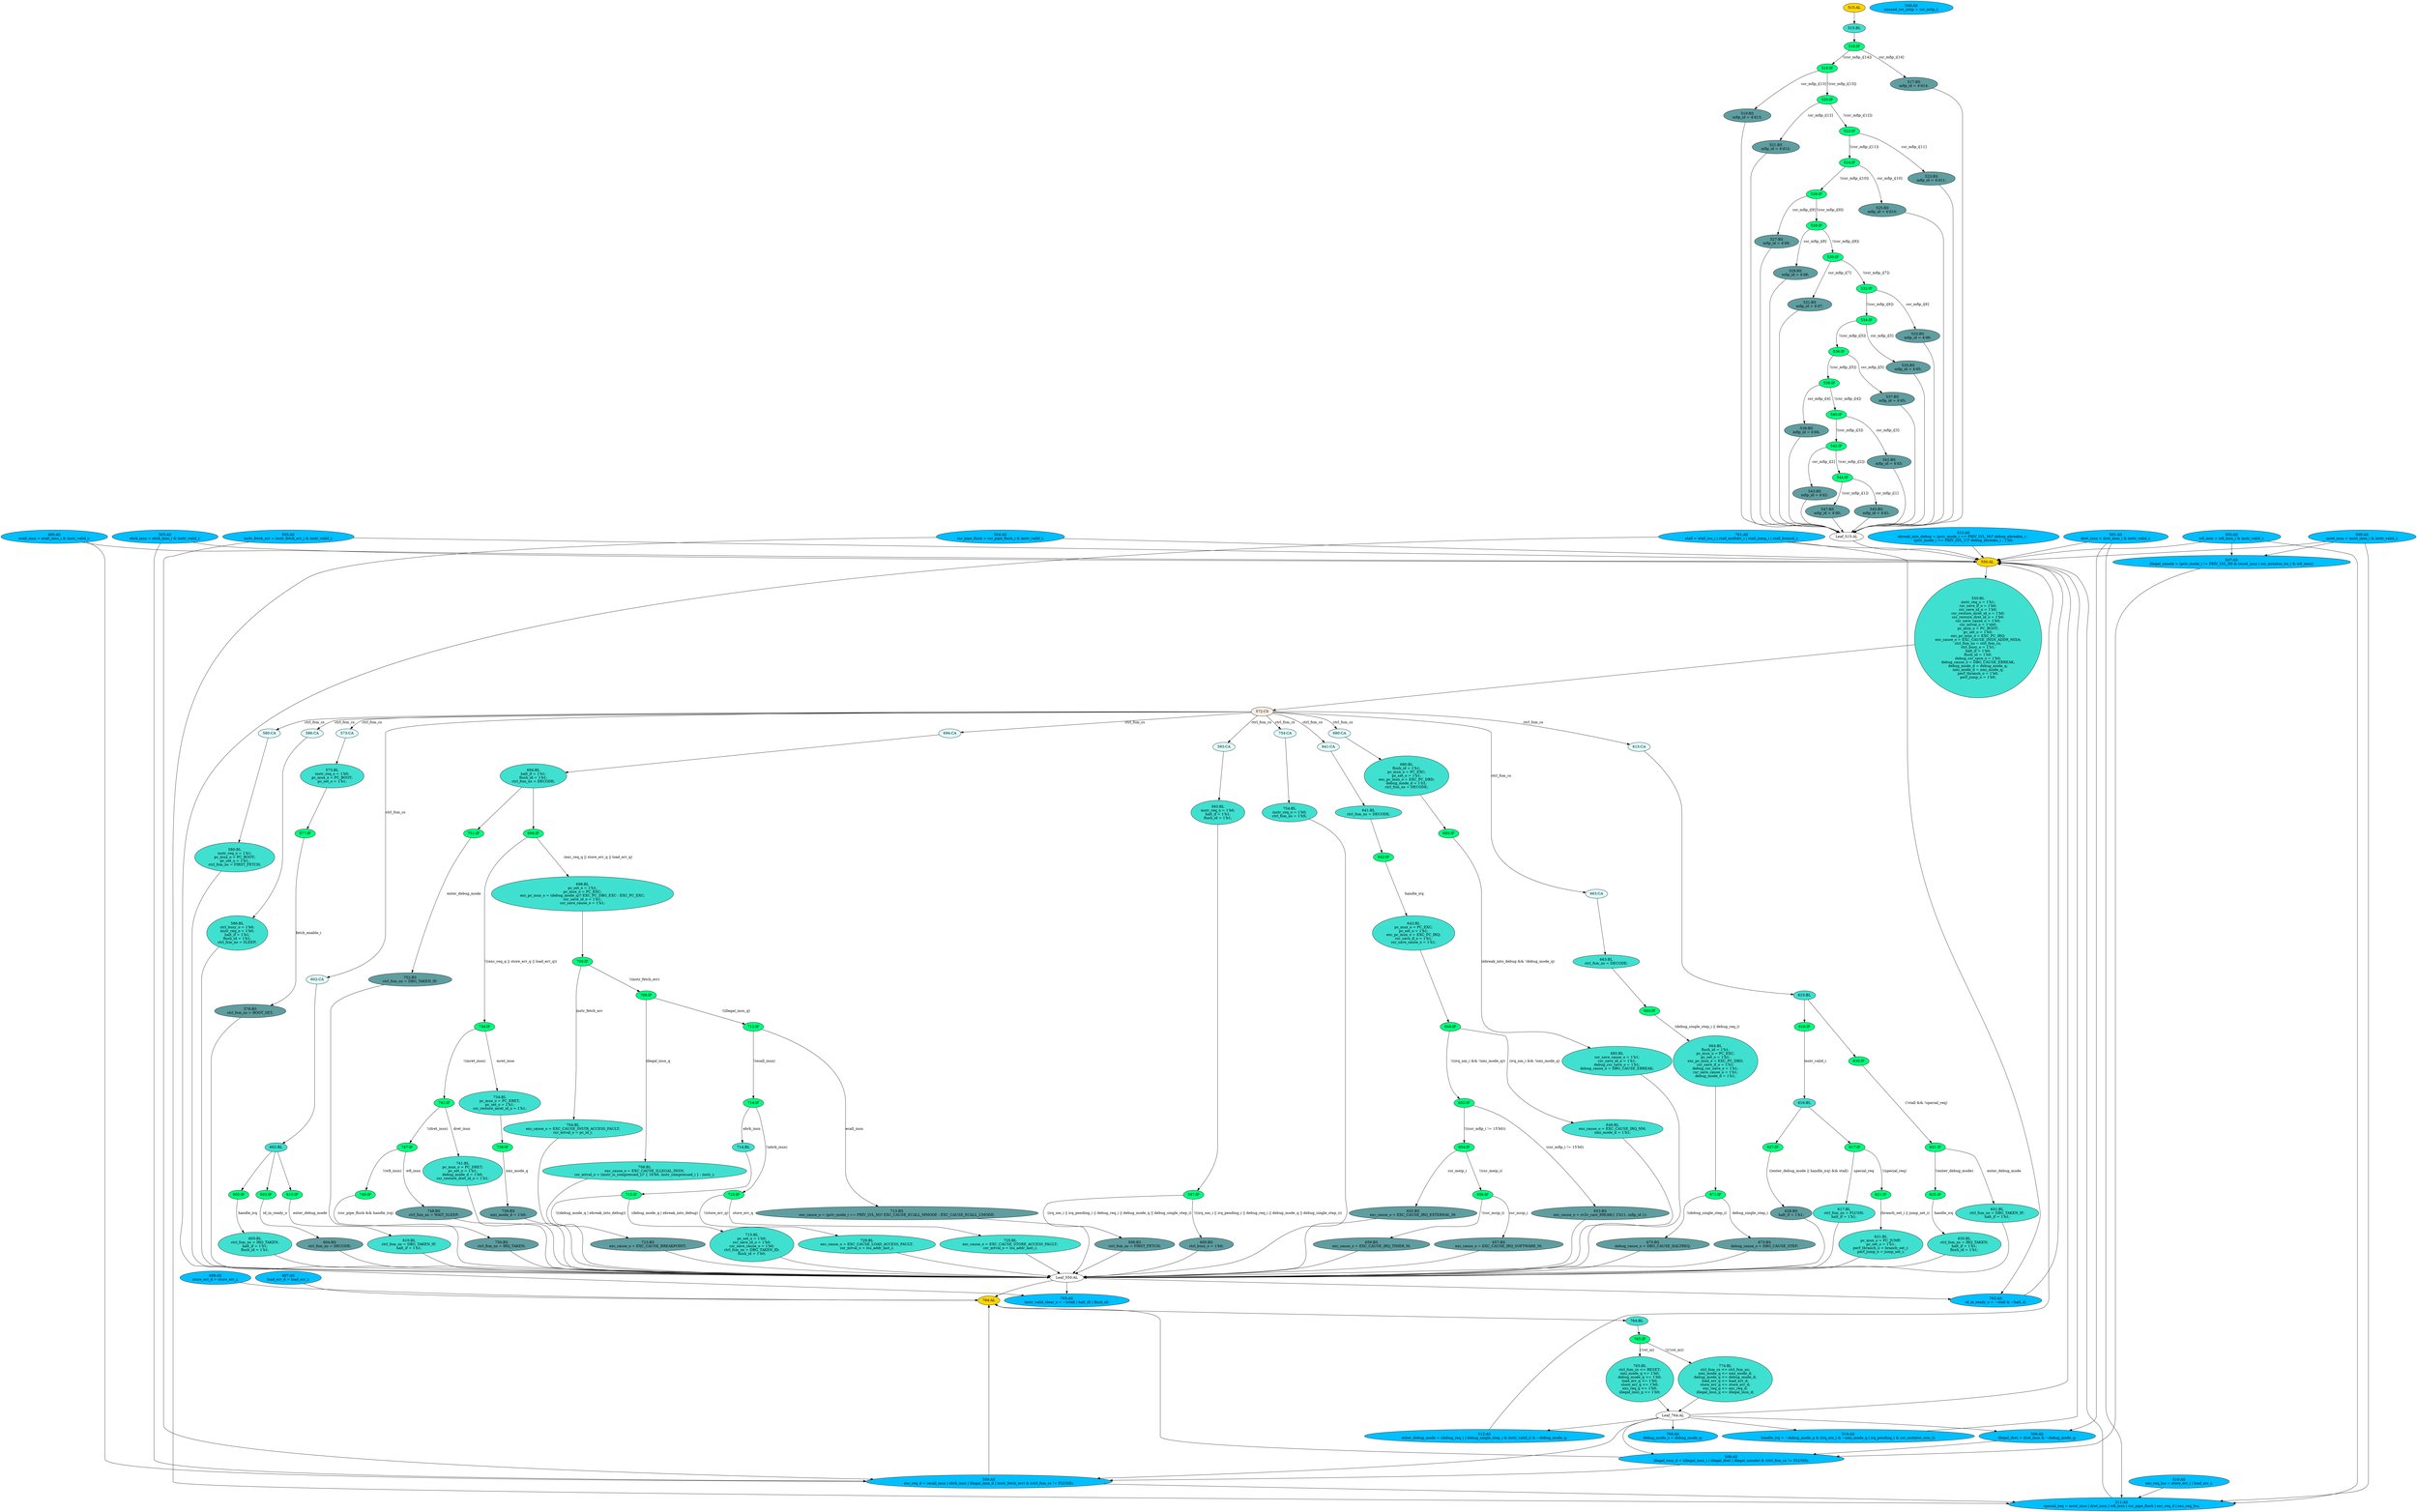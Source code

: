 strict digraph "compose( ,  )" {
	node [label="\N"];
	"504:AS"	 [ast="<pyverilog.vparser.ast.Assign object at 0x7f41b009ca10>",
		def_var="['csr_pipe_flush']",
		fillcolor=deepskyblue,
		label="504:AS
csr_pipe_flush = csr_pipe_flush_i & instr_valid_i;",
		statements="[]",
		style=filled,
		typ=Assign,
		use_var="['csr_pipe_flush_i', 'instr_valid_i']"];
	"550:AL"	 [ast="<pyverilog.vparser.ast.Always object at 0x7f41afe0d910>",
		clk_sens=False,
		fillcolor=gold,
		label="550:AL",
		sens="['sv2v_cast_89EA8', 'DBG_CAUSE_STEP', 'EXC_PC_DBG_EXC', 'EXC_CAUSE_BREAKPOINT', 'EXC_CAUSE_IRQ_TIMER_M', 'EXC_CAUSE_STORE_ACCESS_\
FAULT', 'EXC_PC_EXC', 'EXC_CAUSE_IRQ_NM', 'instr_compressed_i', 'PC_JUMP', 'mfip_id', 'DBG_TAKEN_ID', 'instr_i', 'EXC_CAUSE_ECALL_\
MMODE', 'branch_set_i', 'EXC_CAUSE_LOAD_ACCESS_FAULT', 'EXC_CAUSE_IRQ_EXTERNAL_M', 'DBG_CAUSE_HALTREQ', 'DECODE', 'EXC_PC_IRQ', '\
EXC_CAUSE_INSTR_ACCESS_FAULT', 'BOOT_SET', 'PRIV_LVL_M', 'EXC_CAUSE_ECALL_UMODE', 'debug_mode_q', 'DBG_CAUSE_EBREAK', 'PC_BOOT', '\
lsu_addr_last_i', 'DBG_TAKEN_IF', 'PC_DRET', 'IRQ_TAKEN', 'pc_id_i', 'ctrl_fsm_cs', 'nmi_mode_q', 'instr_is_compressed_i', 'EXC_\
CAUSE_IRQ_SOFTWARE_M', 'jump_set_i', 'FIRST_FETCH', 'WAIT_SLEEP', 'priv_mode_i', 'PC_EXC', 'EXC_PC_DBD', 'PC_ERET', 'SLEEP', 'FLUSH', '\
EXC_CAUSE_INSN_ADDR_MISA', 'EXC_CAUSE_ILLEGAL_INSN']",
		statements="[]",
		style=filled,
		typ=Always,
		use_var="['irq_pending_i', 'sv2v_cast_89EA8', 'csr_pipe_flush', 'handle_irq', 'DBG_CAUSE_STEP', 'EXC_CAUSE_IRQ_NM', 'EXC_CAUSE_BREAKPOINT', '\
EXC_CAUSE_IRQ_TIMER_M', 'enter_debug_mode', 'nmi_mode_q', 'EXC_PC_EXC', 'debug_single_step_i', 'EXC_PC_DBG_EXC', 'instr_compressed_\
i', 'PC_JUMP', 'mret_insn', 'PC_BOOT', 'id_in_ready_o', 'mfip_id', 'irq_nm_i', 'DBG_TAKEN_ID', 'instr_fetch_err', 'instr_i', 'EXC_\
CAUSE_ECALL_MMODE', 'branch_set_i', 'EXC_CAUSE_LOAD_ACCESS_FAULT', 'EXC_CAUSE_IRQ_EXTERNAL_M', 'DBG_CAUSE_HALTREQ', 'DECODE', 'EXC_\
PC_IRQ', 'EXC_CAUSE_INSTR_ACCESS_FAULT', 'BOOT_SET', 'PRIV_LVL_M', 'csr_mfip_i', 'exc_req_q', 'debug_req_i', 'debug_mode_q', 'DBG_\
CAUSE_EBREAK', 'illegal_insn_q', 'lsu_addr_last_i', 'DBG_TAKEN_IF', 'PC_DRET', 'csr_msip_i', 'dret_insn', 'instr_valid_i', 'pc_id_\
i', 'PC_ERET', 'ctrl_fsm_cs', 'FLUSH', 'fetch_enable_i', 'special_req', 'EXC_CAUSE_STORE_ACCESS_FAULT', 'ebrk_insn', 'instr_is_compressed_\
i', 'EXC_CAUSE_IRQ_SOFTWARE_M', 'csr_meip_i', 'store_err_q', 'ebreak_into_debug', 'jump_set_i', 'FIRST_FETCH', 'WAIT_SLEEP', 'load_\
err_q', 'priv_mode_i', 'wfi_insn', 'PC_EXC', 'EXC_PC_DBD', 'ecall_insn', 'stall', 'SLEEP', 'EXC_CAUSE_ECALL_UMODE', 'IRQ_TAKEN', '\
EXC_CAUSE_INSN_ADDR_MISA', 'EXC_CAUSE_ILLEGAL_INSN']"];
	"504:AS" -> "550:AL";
	"511:AS"	 [ast="<pyverilog.vparser.ast.Assign object at 0x7f41afdf0210>",
		def_var="['special_req']",
		fillcolor=deepskyblue,
		label="511:AS
special_req = mret_insn | dret_insn | wfi_insn | csr_pipe_flush | exc_req_d | exc_req_lsu;",
		statements="[]",
		style=filled,
		typ=Assign,
		use_var="['mret_insn', 'dret_insn', 'wfi_insn', 'csr_pipe_flush', 'exc_req_d', 'exc_req_lsu']"];
	"504:AS" -> "511:AS";
	"526:IF"	 [ast="<pyverilog.vparser.ast.IfStatement object at 0x7f41afe1a1d0>",
		fillcolor=springgreen,
		label="526:IF",
		statements="[]",
		style=filled,
		typ=IfStatement];
	"528:IF"	 [ast="<pyverilog.vparser.ast.IfStatement object at 0x7f41afe1a4d0>",
		fillcolor=springgreen,
		label="528:IF",
		statements="[]",
		style=filled,
		typ=IfStatement];
	"526:IF" -> "528:IF"	 [cond="['csr_mfip_i']",
		label="!(csr_mfip_i[9])",
		lineno=526];
	"527:BS"	 [ast="<pyverilog.vparser.ast.BlockingSubstitution object at 0x7f41afe1a210>",
		fillcolor=cadetblue,
		label="527:BS
mfip_id = 4'd9;",
		statements="[<pyverilog.vparser.ast.BlockingSubstitution object at 0x7f41afe1a210>]",
		style=filled,
		typ=BlockingSubstitution];
	"526:IF" -> "527:BS"	 [cond="['csr_mfip_i']",
		label="csr_mfip_i[9]",
		lineno=526];
	"509:AS"	 [ast="<pyverilog.vparser.ast.Assign object at 0x7f41afe22c50>",
		def_var="['exc_req_d']",
		fillcolor=deepskyblue,
		label="509:AS
exc_req_d = (ecall_insn | ebrk_insn | illegal_insn_d | instr_fetch_err) & (ctrl_fsm_cs != FLUSH);",
		statements="[]",
		style=filled,
		typ=Assign,
		use_var="['ecall_insn', 'ebrk_insn', 'illegal_insn_d', 'instr_fetch_err', 'ctrl_fsm_cs', 'FLUSH']"];
	"764:AL"	 [ast="<pyverilog.vparser.ast.Always object at 0x7f41af911750>",
		clk_sens=True,
		fillcolor=gold,
		label="764:AL",
		sens="['clk_i', 'rst_ni']",
		statements="[]",
		style=filled,
		typ=Always,
		use_var="['RESET', 'rst_ni', 'exc_req_d', 'nmi_mode_d', 'illegal_insn_d', 'ctrl_fsm_ns', 'load_err_d', 'debug_mode_d', 'store_err_d']"];
	"509:AS" -> "764:AL";
	"509:AS" -> "511:AS";
	"578:BS"	 [ast="<pyverilog.vparser.ast.BlockingSubstitution object at 0x7f41afe15c50>",
		fillcolor=cadetblue,
		label="578:BS
ctrl_fsm_ns = BOOT_SET;",
		statements="[<pyverilog.vparser.ast.BlockingSubstitution object at 0x7f41afe15c50>]",
		style=filled,
		typ=BlockingSubstitution];
	"Leaf_550:AL"	 [def_var="['pc_set_o', 'csr_save_id_o', 'csr_mtval_o', 'halt_if', 'debug_cause_o', 'csr_restore_mret_id_o', 'perf_jump_o', 'exc_cause_o', '\
perf_tbranch_o', 'csr_save_if_o', 'instr_req_o', 'nmi_mode_d', 'ctrl_fsm_ns', 'debug_mode_d', 'csr_restore_dret_id_o', 'debug_csr_\
save_o', 'flush_id', 'ctrl_busy_o', 'pc_mux_o', 'csr_save_cause_o', 'exc_pc_mux_o']",
		label="Leaf_550:AL"];
	"578:BS" -> "Leaf_550:AL"	 [cond="[]",
		lineno=None];
	"605:IF"	 [ast="<pyverilog.vparser.ast.IfStatement object at 0x7f41afdfd810>",
		fillcolor=springgreen,
		label="605:IF",
		statements="[]",
		style=filled,
		typ=IfStatement];
	"605:BL"	 [ast="<pyverilog.vparser.ast.Block object at 0x7f41afdfdad0>",
		fillcolor=turquoise,
		label="605:BL
ctrl_fsm_ns = IRQ_TAKEN;
halt_if = 1'b1;
flush_id = 1'b1;",
		statements="[<pyverilog.vparser.ast.BlockingSubstitution object at 0x7f41afdfd990>, <pyverilog.vparser.ast.BlockingSubstitution object at 0x7f41afdfdb10>, <\
pyverilog.vparser.ast.BlockingSubstitution object at 0x7f41afdfdc50>]",
		style=filled,
		typ=Block];
	"605:IF" -> "605:BL"	 [cond="['handle_irq']",
		label=handle_irq,
		lineno=605];
	"751:IF"	 [ast="<pyverilog.vparser.ast.IfStatement object at 0x7f41af905b10>",
		fillcolor=springgreen,
		label="751:IF",
		statements="[]",
		style=filled,
		typ=IfStatement];
	"752:BS"	 [ast="<pyverilog.vparser.ast.BlockingSubstitution object at 0x7f41af901450>",
		fillcolor=cadetblue,
		label="752:BS
ctrl_fsm_ns = DBG_TAKEN_IF;",
		statements="[<pyverilog.vparser.ast.BlockingSubstitution object at 0x7f41af901450>]",
		style=filled,
		typ=BlockingSubstitution];
	"751:IF" -> "752:BS"	 [cond="['enter_debug_mode']",
		label=enter_debug_mode,
		lineno=751];
	"518:IF"	 [ast="<pyverilog.vparser.ast.IfStatement object at 0x7f41afe0d590>",
		fillcolor=springgreen,
		label="518:IF",
		statements="[]",
		style=filled,
		typ=IfStatement];
	"520:IF"	 [ast="<pyverilog.vparser.ast.IfStatement object at 0x7f41afe0d890>",
		fillcolor=springgreen,
		label="520:IF",
		statements="[]",
		style=filled,
		typ=IfStatement];
	"518:IF" -> "520:IF"	 [cond="['csr_mfip_i']",
		label="!(csr_mfip_i[13])",
		lineno=518];
	"519:BS"	 [ast="<pyverilog.vparser.ast.BlockingSubstitution object at 0x7f41afe0d5d0>",
		fillcolor=cadetblue,
		label="519:BS
mfip_id = 4'd13;",
		statements="[<pyverilog.vparser.ast.BlockingSubstitution object at 0x7f41afe0d5d0>]",
		style=filled,
		typ=BlockingSubstitution];
	"518:IF" -> "519:BS"	 [cond="['csr_mfip_i']",
		label="csr_mfip_i[13]",
		lineno=518];
	"741:BL"	 [ast="<pyverilog.vparser.ast.Block object at 0x7f41af901190>",
		fillcolor=turquoise,
		label="741:BL
pc_mux_o = PC_DRET;
pc_set_o = 1'b1;
debug_mode_d = 1'b0;
csr_restore_dret_id_o = 1'b1;",
		statements="[<pyverilog.vparser.ast.BlockingSubstitution object at 0x7f41af922ed0>, <pyverilog.vparser.ast.BlockingSubstitution object at 0x7f41af901050>, <\
pyverilog.vparser.ast.BlockingSubstitution object at 0x7f41af9011d0>, <pyverilog.vparser.ast.BlockingSubstitution object at 0x7f41af901350>]",
		style=filled,
		typ=Block];
	"741:BL" -> "Leaf_550:AL"	 [cond="[]",
		lineno=None];
	"610:BL"	 [ast="<pyverilog.vparser.ast.Block object at 0x7f41afdfde90>",
		fillcolor=turquoise,
		label="610:BL
ctrl_fsm_ns = DBG_TAKEN_IF;
halt_if = 1'b1;",
		statements="[<pyverilog.vparser.ast.BlockingSubstitution object at 0x7f41afdfded0>, <pyverilog.vparser.ast.BlockingSubstitution object at 0x7f41af90c050>]",
		style=filled,
		typ=Block];
	"610:BL" -> "Leaf_550:AL"	 [cond="[]",
		lineno=None];
	"754:BL"	 [ast="<pyverilog.vparser.ast.Block object at 0x7f41af901950>",
		fillcolor=turquoise,
		label="754:BL
instr_req_o = 1'b0;
ctrl_fsm_ns = 1'bX;",
		statements="[<pyverilog.vparser.ast.BlockingSubstitution object at 0x7f41af9019d0>, <pyverilog.vparser.ast.BlockingSubstitution object at 0x7f41af901b10>]",
		style=filled,
		typ=Block];
	"754:BL" -> "Leaf_550:AL"	 [cond="[]",
		lineno=None];
	"712:IF"	 [ast="<pyverilog.vparser.ast.IfStatement object at 0x7f41af8f4590>",
		fillcolor=springgreen,
		label="712:IF",
		statements="[]",
		style=filled,
		typ=IfStatement];
	"714:IF"	 [ast="<pyverilog.vparser.ast.IfStatement object at 0x7f41af8f4650>",
		fillcolor=springgreen,
		label="714:IF",
		statements="[]",
		style=filled,
		typ=IfStatement];
	"712:IF" -> "714:IF"	 [cond="['ecall_insn']",
		label="!(ecall_insn)",
		lineno=712];
	"713:BS"	 [ast="<pyverilog.vparser.ast.BlockingSubstitution object at 0x7f41af8f4510>",
		fillcolor=cadetblue,
		label="713:BS
exc_cause_o = (priv_mode_i == PRIV_LVL_M)? EXC_CAUSE_ECALL_MMODE : EXC_CAUSE_ECALL_UMODE;",
		statements="[<pyverilog.vparser.ast.BlockingSubstitution object at 0x7f41af8f4510>]",
		style=filled,
		typ=BlockingSubstitution];
	"712:IF" -> "713:BS"	 [cond="['ecall_insn']",
		label=ecall_insn,
		lineno=712];
	"748:BS"	 [ast="<pyverilog.vparser.ast.BlockingSubstitution object at 0x7f41af9015d0>",
		fillcolor=cadetblue,
		label="748:BS
ctrl_fsm_ns = WAIT_SLEEP;",
		statements="[<pyverilog.vparser.ast.BlockingSubstitution object at 0x7f41af9015d0>]",
		style=filled,
		typ=BlockingSubstitution];
	"748:BS" -> "Leaf_550:AL"	 [cond="[]",
		lineno=None];
	"Leaf_515:AL"	 [def_var="['mfip_id']",
		label="Leaf_515:AL"];
	"Leaf_515:AL" -> "550:AL";
	"764:BL"	 [ast="<pyverilog.vparser.ast.Block object at 0x7f41af911850>",
		fillcolor=turquoise,
		label="764:BL",
		statements="[]",
		style=filled,
		typ=Block];
	"765:IF"	 [ast="<pyverilog.vparser.ast.IfStatement object at 0x7f41af9102d0>",
		fillcolor=springgreen,
		label="765:IF",
		statements="[]",
		style=filled,
		typ=IfStatement];
	"764:BL" -> "765:IF"	 [cond="[]",
		lineno=None];
	"604:BS"	 [ast="<pyverilog.vparser.ast.BlockingSubstitution object at 0x7f41afdfd750>",
		fillcolor=cadetblue,
		label="604:BS
ctrl_fsm_ns = DECODE;",
		statements="[<pyverilog.vparser.ast.BlockingSubstitution object at 0x7f41afdfd750>]",
		style=filled,
		typ=BlockingSubstitution];
	"604:BS" -> "Leaf_550:AL"	 [cond="[]",
		lineno=None];
	"685:IF"	 [ast="<pyverilog.vparser.ast.IfStatement object at 0x7f41af916d50>",
		fillcolor=springgreen,
		label="685:IF",
		statements="[]",
		style=filled,
		typ=IfStatement];
	"685:BL"	 [ast="<pyverilog.vparser.ast.Block object at 0x7f41af92d210>",
		fillcolor=turquoise,
		label="685:BL
csr_save_cause_o = 1'b1;
csr_save_id_o = 1'b1;
debug_csr_save_o = 1'b1;
debug_cause_o = DBG_CAUSE_EBREAK;",
		statements="[<pyverilog.vparser.ast.BlockingSubstitution object at 0x7f41af916f10>, <pyverilog.vparser.ast.BlockingSubstitution object at 0x7f41af92d0d0>, <\
pyverilog.vparser.ast.BlockingSubstitution object at 0x7f41af92d250>, <pyverilog.vparser.ast.BlockingSubstitution object at 0x7f41af92d410>]",
		style=filled,
		typ=Block];
	"685:IF" -> "685:BL"	 [cond="['ebreak_into_debug', 'debug_mode_q']",
		label="(ebreak_into_debug && !debug_mode_q)",
		lineno=685];
	"765:BL"	 [ast="<pyverilog.vparser.ast.Block object at 0x7f41af910090>",
		fillcolor=turquoise,
		label="765:BL
ctrl_fsm_cs <= RESET;
nmi_mode_q <= 1'b0;
debug_mode_q <= 1'b0;
load_err_q <= 1'b0;
store_err_q <= 1'b0;
exc_req_q <= 1'b0;
\
illegal_insn_q <= 1'b0;",
		statements="[<pyverilog.vparser.ast.NonblockingSubstitution object at 0x7f41af911a10>, <pyverilog.vparser.ast.NonblockingSubstitution object \
at 0x7f41af911b50>, <pyverilog.vparser.ast.NonblockingSubstitution object at 0x7f41af911cd0>, <pyverilog.vparser.ast.NonblockingSubstitution \
object at 0x7f41af911e10>, <pyverilog.vparser.ast.NonblockingSubstitution object at 0x7f41af911f50>, <pyverilog.vparser.ast.NonblockingSubstitution \
object at 0x7f41af9100d0>, <pyverilog.vparser.ast.NonblockingSubstitution object at 0x7f41af910250>]",
		style=filled,
		typ=Block];
	"765:IF" -> "765:BL"	 [cond="['rst_ni']",
		label="(!rst_ni)",
		lineno=765];
	"774:BL"	 [ast="<pyverilog.vparser.ast.Block object at 0x7f41af910a90>",
		fillcolor=turquoise,
		label="774:BL
ctrl_fsm_cs <= ctrl_fsm_ns;
nmi_mode_q <= nmi_mode_d;
debug_mode_q <= debug_mode_d;
load_err_q <= load_err_d;
store_err_q <= \
store_err_d;
exc_req_q <= exc_req_d;
illegal_insn_q <= illegal_insn_d;",
		statements="[<pyverilog.vparser.ast.NonblockingSubstitution object at 0x7f41af910410>, <pyverilog.vparser.ast.NonblockingSubstitution object \
at 0x7f41af910550>, <pyverilog.vparser.ast.NonblockingSubstitution object at 0x7f41af910710>, <pyverilog.vparser.ast.NonblockingSubstitution \
object at 0x7f41af910850>, <pyverilog.vparser.ast.NonblockingSubstitution object at 0x7f41af910990>, <pyverilog.vparser.ast.NonblockingSubstitution \
object at 0x7f41af910ad0>, <pyverilog.vparser.ast.NonblockingSubstitution object at 0x7f41af910c90>]",
		style=filled,
		typ=Block];
	"765:IF" -> "774:BL"	 [cond="['rst_ni']",
		label="!((!rst_ni))",
		lineno=765];
	"739:BS"	 [ast="<pyverilog.vparser.ast.BlockingSubstitution object at 0x7f41af922c90>",
		fillcolor=cadetblue,
		label="739:BS
nmi_mode_d = 1'b0;",
		statements="[<pyverilog.vparser.ast.BlockingSubstitution object at 0x7f41af922c90>]",
		style=filled,
		typ=BlockingSubstitution];
	"739:BS" -> "Leaf_550:AL"	 [cond="[]",
		lineno=None];
	"694:BL"	 [ast="<pyverilog.vparser.ast.Block object at 0x7f41af92dad0>",
		fillcolor=turquoise,
		label="694:BL
halt_if = 1'b1;
flush_id = 1'b1;
ctrl_fsm_ns = DECODE;",
		statements="[<pyverilog.vparser.ast.BlockingSubstitution object at 0x7f41af92d850>, <pyverilog.vparser.ast.BlockingSubstitution object at 0x7f41af92d9d0>, <\
pyverilog.vparser.ast.BlockingSubstitution object at 0x7f41af92db10>]",
		style=filled,
		typ=Block];
	"694:BL" -> "751:IF"	 [cond="[]",
		lineno=None];
	"698:IF"	 [ast="<pyverilog.vparser.ast.IfStatement object at 0x7f41af905590>",
		fillcolor=springgreen,
		label="698:IF",
		statements="[]",
		style=filled,
		typ=IfStatement];
	"694:BL" -> "698:IF"	 [cond="[]",
		lineno=None];
	"513:AS"	 [ast="<pyverilog.vparser.ast.Assign object at 0x7f41afdf0b50>",
		def_var="['ebreak_into_debug']",
		fillcolor=deepskyblue,
		label="513:AS
ebreak_into_debug = (priv_mode_i == PRIV_LVL_M)? debug_ebreakm_i : 
(priv_mode_i == PRIV_LVL_U)? debug_ebreaku_i : 1'b0;",
		statements="[]",
		style=filled,
		typ=Assign,
		use_var="['priv_mode_i', 'PRIV_LVL_M', 'debug_ebreakm_i', 'priv_mode_i', 'PRIV_LVL_U', 'debug_ebreaku_i']"];
	"513:AS" -> "550:AL";
	"523:BS"	 [ast="<pyverilog.vparser.ast.BlockingSubstitution object at 0x7f41afe0dbd0>",
		fillcolor=cadetblue,
		label="523:BS
mfip_id = 4'd11;",
		statements="[<pyverilog.vparser.ast.BlockingSubstitution object at 0x7f41afe0dbd0>]",
		style=filled,
		typ=BlockingSubstitution];
	"523:BS" -> "Leaf_515:AL"	 [cond="[]",
		lineno=None];
	"547:BS"	 [ast="<pyverilog.vparser.ast.BlockingSubstitution object at 0x7f41afdf5ed0>",
		fillcolor=cadetblue,
		label="547:BS
mfip_id = 4'd0;",
		statements="[<pyverilog.vparser.ast.BlockingSubstitution object at 0x7f41afdf5ed0>]",
		style=filled,
		typ=BlockingSubstitution];
	"547:BS" -> "Leaf_515:AL"	 [cond="[]",
		lineno=None];
	"521:BS"	 [ast="<pyverilog.vparser.ast.BlockingSubstitution object at 0x7f41afe0d8d0>",
		fillcolor=cadetblue,
		label="521:BS
mfip_id = 4'd12;",
		statements="[<pyverilog.vparser.ast.BlockingSubstitution object at 0x7f41afe0d8d0>]",
		style=filled,
		typ=BlockingSubstitution];
	"521:BS" -> "Leaf_515:AL"	 [cond="[]",
		lineno=None];
	"714:BL"	 [ast="<pyverilog.vparser.ast.Block object at 0x7f41af8f4690>",
		fillcolor=turquoise,
		label="714:BL",
		statements="[]",
		style=filled,
		typ=Block];
	"714:IF" -> "714:BL"	 [cond="['ebrk_insn']",
		label=ebrk_insn,
		lineno=714];
	"725:IF"	 [ast="<pyverilog.vparser.ast.IfStatement object at 0x7f41af922590>",
		fillcolor=springgreen,
		label="725:IF",
		statements="[]",
		style=filled,
		typ=IfStatement];
	"714:IF" -> "725:IF"	 [cond="['ebrk_insn']",
		label="!(ebrk_insn)",
		lineno=714];
	"503:AS"	 [ast="<pyverilog.vparser.ast.Assign object at 0x7f41b009c790>",
		def_var="['ebrk_insn']",
		fillcolor=deepskyblue,
		label="503:AS
ebrk_insn = ebrk_insn_i & instr_valid_i;",
		statements="[]",
		style=filled,
		typ=Assign,
		use_var="['ebrk_insn_i', 'instr_valid_i']"];
	"503:AS" -> "509:AS";
	"503:AS" -> "550:AL";
	"673:BS"	 [ast="<pyverilog.vparser.ast.BlockingSubstitution object at 0x7f41af916110>",
		fillcolor=cadetblue,
		label="673:BS
debug_cause_o = DBG_CAUSE_STEP;",
		statements="[<pyverilog.vparser.ast.BlockingSubstitution object at 0x7f41af916110>]",
		style=filled,
		typ=BlockingSubstitution];
	"673:BS" -> "Leaf_550:AL"	 [cond="[]",
		lineno=None];
	"642:IF"	 [ast="<pyverilog.vparser.ast.IfStatement object at 0x7f41af8fa690>",
		fillcolor=springgreen,
		label="642:IF",
		statements="[]",
		style=filled,
		typ=IfStatement];
	"642:BL"	 [ast="<pyverilog.vparser.ast.Block object at 0x7f41af8f82d0>",
		fillcolor=turquoise,
		label="642:BL
pc_mux_o = PC_EXC;
pc_set_o = 1'b1;
exc_pc_mux_o = EXC_PC_IRQ;
csr_save_if_o = 1'b1;
csr_save_cause_o = 1'b1;",
		statements="[<pyverilog.vparser.ast.BlockingSubstitution object at 0x7f41af8fac50>, <pyverilog.vparser.ast.BlockingSubstitution object at 0x7f41af8fad90>, <\
pyverilog.vparser.ast.BlockingSubstitution object at 0x7f41af8faf10>, <pyverilog.vparser.ast.BlockingSubstitution object at 0x7f41af8f80d0>, <\
pyverilog.vparser.ast.BlockingSubstitution object at 0x7f41af8f8250>]",
		style=filled,
		typ=Block];
	"642:IF" -> "642:BL"	 [cond="['handle_irq']",
		label=handle_irq,
		lineno=642];
	"631:BL"	 [ast="<pyverilog.vparser.ast.Block object at 0x7f41af8fa450>",
		fillcolor=turquoise,
		label="631:BL
ctrl_fsm_ns = DBG_TAKEN_IF;
halt_if = 1'b1;",
		statements="[<pyverilog.vparser.ast.BlockingSubstitution object at 0x7f41af8fa410>, <pyverilog.vparser.ast.BlockingSubstitution object at 0x7f41af8fa590>]",
		style=filled,
		typ=Block];
	"631:BL" -> "Leaf_550:AL"	 [cond="[]",
		lineno=None];
	"659:BS"	 [ast="<pyverilog.vparser.ast.BlockingSubstitution object at 0x7f41af9072d0>",
		fillcolor=cadetblue,
		label="659:BS
exc_cause_o = EXC_CAUSE_IRQ_TIMER_M;",
		statements="[<pyverilog.vparser.ast.BlockingSubstitution object at 0x7f41af9072d0>]",
		style=filled,
		typ=BlockingSubstitution];
	"659:BS" -> "Leaf_550:AL"	 [cond="[]",
		lineno=None];
	"505:AS"	 [ast="<pyverilog.vparser.ast.Assign object at 0x7f41b009cc90>",
		def_var="['instr_fetch_err']",
		fillcolor=deepskyblue,
		label="505:AS
instr_fetch_err = instr_fetch_err_i & instr_valid_i;",
		statements="[]",
		style=filled,
		typ=Assign,
		use_var="['instr_fetch_err_i', 'instr_valid_i']"];
	"505:AS" -> "509:AS";
	"505:AS" -> "550:AL";
	"694:CA"	 [ast="<pyverilog.vparser.ast.Case object at 0x7f41af92d610>",
		fillcolor=lightcyan,
		label="694:CA",
		statements="[]",
		style=filled,
		typ=Case];
	"694:CA" -> "694:BL"	 [cond="[]",
		lineno=None];
	"515:AL"	 [ast="<pyverilog.vparser.ast.Always object at 0x7f41afdf0f50>",
		clk_sens=False,
		fillcolor=gold,
		label="515:AL",
		sens="[]",
		statements="[]",
		style=filled,
		typ=Always,
		use_var="['csr_mfip_i']"];
	"515:BL"	 [ast="<pyverilog.vparser.ast.Block object at 0x7f41afe0d150>",
		fillcolor=turquoise,
		label="515:BL",
		statements="[]",
		style=filled,
		typ=Block];
	"515:AL" -> "515:BL"	 [cond="[]",
		lineno=None];
	"741:IF"	 [ast="<pyverilog.vparser.ast.IfStatement object at 0x7f41af9013d0>",
		fillcolor=springgreen,
		label="741:IF",
		statements="[]",
		style=filled,
		typ=IfStatement];
	"741:IF" -> "741:BL"	 [cond="['dret_insn']",
		label=dret_insn,
		lineno=741];
	"747:IF"	 [ast="<pyverilog.vparser.ast.IfStatement object at 0x7f41af901590>",
		fillcolor=springgreen,
		label="747:IF",
		statements="[]",
		style=filled,
		typ=IfStatement];
	"741:IF" -> "747:IF"	 [cond="['dret_insn']",
		label="!(dret_insn)",
		lineno=741];
	"641:CA"	 [ast="<pyverilog.vparser.ast.Case object at 0x7f41af8fab10>",
		fillcolor=lightcyan,
		label="641:CA",
		statements="[]",
		style=filled,
		typ=Case];
	"641:BL"	 [ast="<pyverilog.vparser.ast.Block object at 0x7f41af8fa550>",
		fillcolor=turquoise,
		label="641:BL
ctrl_fsm_ns = DECODE;",
		statements="[<pyverilog.vparser.ast.BlockingSubstitution object at 0x7f41af8f8950>]",
		style=filled,
		typ=Block];
	"641:CA" -> "641:BL"	 [cond="[]",
		lineno=None];
	"520:IF" -> "521:BS"	 [cond="['csr_mfip_i']",
		label="csr_mfip_i[12]",
		lineno=520];
	"522:IF"	 [ast="<pyverilog.vparser.ast.IfStatement object at 0x7f41afe0db90>",
		fillcolor=springgreen,
		label="522:IF",
		statements="[]",
		style=filled,
		typ=IfStatement];
	"520:IF" -> "522:IF"	 [cond="['csr_mfip_i']",
		label="!(csr_mfip_i[12])",
		lineno=520];
	"715:IF"	 [ast="<pyverilog.vparser.ast.IfStatement object at 0x7f41af8f4f50>",
		fillcolor=springgreen,
		label="715:IF",
		statements="[]",
		style=filled,
		typ=IfStatement];
	"723:BS"	 [ast="<pyverilog.vparser.ast.BlockingSubstitution object at 0x7f41af922190>",
		fillcolor=cadetblue,
		label="723:BS
exc_cause_o = EXC_CAUSE_BREAKPOINT;",
		statements="[<pyverilog.vparser.ast.BlockingSubstitution object at 0x7f41af922190>]",
		style=filled,
		typ=BlockingSubstitution];
	"715:IF" -> "723:BS"	 [cond="['debug_mode_q', 'ebreak_into_debug']",
		label="!((debug_mode_q | ebreak_into_debug))",
		lineno=715];
	"715:BL"	 [ast="<pyverilog.vparser.ast.Block object at 0x7f41af8f4e10>",
		fillcolor=turquoise,
		label="715:BL
pc_set_o = 1'b0;
csr_save_id_o = 1'b0;
csr_save_cause_o = 1'b0;
ctrl_fsm_ns = DBG_TAKEN_ID;
flush_id = 1'b0;",
		statements="[<pyverilog.vparser.ast.BlockingSubstitution object at 0x7f41af8f49d0>, <pyverilog.vparser.ast.BlockingSubstitution object at 0x7f41af8f4b50>, <\
pyverilog.vparser.ast.BlockingSubstitution object at 0x7f41af8f4cd0>, <pyverilog.vparser.ast.BlockingSubstitution object at 0x7f41af8f4e50>, <\
pyverilog.vparser.ast.BlockingSubstitution object at 0x7f41af8f4f90>]",
		style=filled,
		typ=Block];
	"715:IF" -> "715:BL"	 [cond="['debug_mode_q', 'ebreak_into_debug']",
		label="(debug_mode_q | ebreak_into_debug)",
		lineno=715];
	"657:BS"	 [ast="<pyverilog.vparser.ast.BlockingSubstitution object at 0x7f41af907110>",
		fillcolor=cadetblue,
		label="657:BS
exc_cause_o = EXC_CAUSE_IRQ_SOFTWARE_M;",
		statements="[<pyverilog.vparser.ast.BlockingSubstitution object at 0x7f41af907110>]",
		style=filled,
		typ=BlockingSubstitution];
	"657:BS" -> "Leaf_550:AL"	 [cond="[]",
		lineno=None];
	"764:AL" -> "764:BL"	 [cond="[]",
		lineno=None];
	"698:BL"	 [ast="<pyverilog.vparser.ast.Block object at 0x7f41af905650>",
		fillcolor=turquoise,
		label="698:BL
pc_set_o = 1'b1;
pc_mux_o = PC_EXC;
exc_pc_mux_o = (debug_mode_q)? EXC_PC_DBG_EXC : EXC_PC_EXC;
csr_save_id_o = 1'b1;
csr_\
save_cause_o = 1'b1;",
		statements="[<pyverilog.vparser.ast.BlockingSubstitution object at 0x7f41af92de90>, <pyverilog.vparser.ast.BlockingSubstitution object at 0x7f41af92dfd0>, <\
pyverilog.vparser.ast.BlockingSubstitution object at 0x7f41af905310>, <pyverilog.vparser.ast.BlockingSubstitution object at 0x7f41af905450>, <\
pyverilog.vparser.ast.BlockingSubstitution object at 0x7f41af9055d0>]",
		style=filled,
		typ=Block];
	"704:IF"	 [ast="<pyverilog.vparser.ast.IfStatement object at 0x7f41af905a50>",
		fillcolor=springgreen,
		label="704:IF",
		statements="[]",
		style=filled,
		typ=IfStatement];
	"698:BL" -> "704:IF"	 [cond="[]",
		lineno=None];
	"615:CA"	 [ast="<pyverilog.vparser.ast.Case object at 0x7f41afdfdfd0>",
		fillcolor=lightcyan,
		label="615:CA",
		statements="[]",
		style=filled,
		typ=Case];
	"615:BL"	 [ast="<pyverilog.vparser.ast.Block object at 0x7f41af90ce10>",
		fillcolor=turquoise,
		label="615:BL",
		statements="[]",
		style=filled,
		typ=Block];
	"615:CA" -> "615:BL"	 [cond="[]",
		lineno=None];
	"597:IF"	 [ast="<pyverilog.vparser.ast.IfStatement object at 0x7f41afdfd310>",
		fillcolor=springgreen,
		label="597:IF",
		statements="[]",
		style=filled,
		typ=IfStatement];
	"598:BS"	 [ast="<pyverilog.vparser.ast.BlockingSubstitution object at 0x7f41afdfd350>",
		fillcolor=cadetblue,
		label="598:BS
ctrl_fsm_ns = FIRST_FETCH;",
		statements="[<pyverilog.vparser.ast.BlockingSubstitution object at 0x7f41afdfd350>]",
		style=filled,
		typ=BlockingSubstitution];
	"597:IF" -> "598:BS"	 [cond="['irq_nm_i', 'irq_pending_i', 'debug_req_i', 'debug_mode_q', 'debug_single_step_i']",
		label="(irq_nm_i || irq_pending_i || debug_req_i || debug_mode_q || debug_single_step_i)",
		lineno=597];
	"600:BS"	 [ast="<pyverilog.vparser.ast.BlockingSubstitution object at 0x7f41afdfd4d0>",
		fillcolor=cadetblue,
		label="600:BS
ctrl_busy_o = 1'b0;",
		statements="[<pyverilog.vparser.ast.BlockingSubstitution object at 0x7f41afdfd4d0>]",
		style=filled,
		typ=BlockingSubstitution];
	"597:IF" -> "600:BS"	 [cond="['irq_nm_i', 'irq_pending_i', 'debug_req_i', 'debug_mode_q', 'debug_single_step_i']",
		label="!((irq_nm_i || irq_pending_i || debug_req_i || debug_mode_q || debug_single_step_i))",
		lineno=597];
	"529:BS"	 [ast="<pyverilog.vparser.ast.BlockingSubstitution object at 0x7f41afe1a510>",
		fillcolor=cadetblue,
		label="529:BS
mfip_id = 4'd8;",
		statements="[<pyverilog.vparser.ast.BlockingSubstitution object at 0x7f41afe1a510>]",
		style=filled,
		typ=BlockingSubstitution];
	"529:BS" -> "Leaf_515:AL"	 [cond="[]",
		lineno=None];
	"572:CS"	 [ast="<pyverilog.vparser.ast.CaseStatement object at 0x7f41af905a10>",
		fillcolor=linen,
		label="572:CS",
		statements="[]",
		style=filled,
		typ=CaseStatement];
	"572:CS" -> "694:CA"	 [cond="['ctrl_fsm_cs']",
		label=ctrl_fsm_cs,
		lineno=572];
	"572:CS" -> "641:CA"	 [cond="['ctrl_fsm_cs']",
		label=ctrl_fsm_cs,
		lineno=572];
	"572:CS" -> "615:CA"	 [cond="['ctrl_fsm_cs']",
		label=ctrl_fsm_cs,
		lineno=572];
	"602:CA"	 [ast="<pyverilog.vparser.ast.Case object at 0x7f41afdfd550>",
		fillcolor=lightcyan,
		label="602:CA",
		statements="[]",
		style=filled,
		typ=Case];
	"572:CS" -> "602:CA"	 [cond="['ctrl_fsm_cs']",
		label=ctrl_fsm_cs,
		lineno=572];
	"663:CA"	 [ast="<pyverilog.vparser.ast.Case object at 0x7f41af8f8c50>",
		fillcolor=lightcyan,
		label="663:CA",
		statements="[]",
		style=filled,
		typ=Case];
	"572:CS" -> "663:CA"	 [cond="['ctrl_fsm_cs']",
		label=ctrl_fsm_cs,
		lineno=572];
	"754:CA"	 [ast="<pyverilog.vparser.ast.Case object at 0x7f41af901610>",
		fillcolor=lightcyan,
		label="754:CA",
		statements="[]",
		style=filled,
		typ=Case];
	"572:CS" -> "754:CA"	 [cond="['ctrl_fsm_cs']",
		label=ctrl_fsm_cs,
		lineno=572];
	"573:CA"	 [ast="<pyverilog.vparser.ast.Case object at 0x7f41afe15590>",
		fillcolor=lightcyan,
		label="573:CA",
		statements="[]",
		style=filled,
		typ=Case];
	"572:CS" -> "573:CA"	 [cond="['ctrl_fsm_cs']",
		label=ctrl_fsm_cs,
		lineno=572];
	"680:CA"	 [ast="<pyverilog.vparser.ast.Case object at 0x7f41af916550>",
		fillcolor=lightcyan,
		label="680:CA",
		statements="[]",
		style=filled,
		typ=Case];
	"572:CS" -> "680:CA"	 [cond="['ctrl_fsm_cs']",
		label=ctrl_fsm_cs,
		lineno=572];
	"580:CA"	 [ast="<pyverilog.vparser.ast.Case object at 0x7f41afe15c10>",
		fillcolor=lightcyan,
		label="580:CA",
		statements="[]",
		style=filled,
		typ=Case];
	"572:CS" -> "580:CA"	 [cond="['ctrl_fsm_cs']",
		label=ctrl_fsm_cs,
		lineno=572];
	"586:CA"	 [ast="<pyverilog.vparser.ast.Case object at 0x7f41afe08210>",
		fillcolor=lightcyan,
		label="586:CA",
		statements="[]",
		style=filled,
		typ=Case];
	"572:CS" -> "586:CA"	 [cond="['ctrl_fsm_cs']",
		label=ctrl_fsm_cs,
		lineno=572];
	"593:CA"	 [ast="<pyverilog.vparser.ast.Case object at 0x7f41afe08910>",
		fillcolor=lightcyan,
		label="593:CA",
		statements="[]",
		style=filled,
		typ=Case];
	"572:CS" -> "593:CA"	 [cond="['ctrl_fsm_cs']",
		label=ctrl_fsm_cs,
		lineno=572];
	"605:BL" -> "Leaf_550:AL"	 [cond="[]",
		lineno=None];
	"663:BL"	 [ast="<pyverilog.vparser.ast.Block object at 0x7f41af8f8e90>",
		fillcolor=turquoise,
		label="663:BL
ctrl_fsm_ns = DECODE;",
		statements="[<pyverilog.vparser.ast.BlockingSubstitution object at 0x7f41af916490>]",
		style=filled,
		typ=Block];
	"664:IF"	 [ast="<pyverilog.vparser.ast.IfStatement object at 0x7f41af907390>",
		fillcolor=springgreen,
		label="664:IF",
		statements="[]",
		style=filled,
		typ=IfStatement];
	"663:BL" -> "664:IF"	 [cond="[]",
		lineno=None];
	"656:IF"	 [ast="<pyverilog.vparser.ast.IfStatement object at 0x7f41af9070d0>",
		fillcolor=springgreen,
		label="656:IF",
		statements="[]",
		style=filled,
		typ=IfStatement];
	"656:IF" -> "659:BS"	 [cond="['csr_msip_i']",
		label="!(csr_msip_i)",
		lineno=656];
	"656:IF" -> "657:BS"	 [cond="['csr_msip_i']",
		label=csr_msip_i,
		lineno=656];
	"602:BL"	 [ast="<pyverilog.vparser.ast.Block object at 0x7f41afdfdc90>",
		fillcolor=turquoise,
		label="602:BL",
		statements="[]",
		style=filled,
		typ=Block];
	"602:CA" -> "602:BL"	 [cond="[]",
		lineno=None];
	"664:BL"	 [ast="<pyverilog.vparser.ast.Block object at 0x7f41af907d90>",
		fillcolor=turquoise,
		label="664:BL
flush_id = 1'b1;
pc_mux_o = PC_EXC;
pc_set_o = 1'b1;
exc_pc_mux_o = EXC_PC_DBD;
csr_save_if_o = 1'b1;
debug_csr_save_o = \
1'b1;
csr_save_cause_o = 1'b1;
debug_mode_d = 1'b1;",
		statements="[<pyverilog.vparser.ast.BlockingSubstitution object at 0x7f41af907510>, <pyverilog.vparser.ast.BlockingSubstitution object at 0x7f41af907690>, <\
pyverilog.vparser.ast.BlockingSubstitution object at 0x7f41af9077d0>, <pyverilog.vparser.ast.BlockingSubstitution object at 0x7f41af907950>, <\
pyverilog.vparser.ast.BlockingSubstitution object at 0x7f41af907ad0>, <pyverilog.vparser.ast.BlockingSubstitution object at 0x7f41af907c50>, <\
pyverilog.vparser.ast.BlockingSubstitution object at 0x7f41af907dd0>, <pyverilog.vparser.ast.BlockingSubstitution object at 0x7f41af9163d0>]",
		style=filled,
		typ=Block];
	"672:IF"	 [ast="<pyverilog.vparser.ast.IfStatement object at 0x7f41af9161d0>",
		fillcolor=springgreen,
		label="672:IF",
		statements="[]",
		style=filled,
		typ=IfStatement];
	"664:BL" -> "672:IF"	 [cond="[]",
		lineno=None];
	"536:IF"	 [ast="<pyverilog.vparser.ast.IfStatement object at 0x7f41afdf5110>",
		fillcolor=springgreen,
		label="536:IF",
		statements="[]",
		style=filled,
		typ=IfStatement];
	"538:IF"	 [ast="<pyverilog.vparser.ast.IfStatement object at 0x7f41afdf5410>",
		fillcolor=springgreen,
		label="538:IF",
		statements="[]",
		style=filled,
		typ=IfStatement];
	"536:IF" -> "538:IF"	 [cond="['csr_mfip_i']",
		label="!(csr_mfip_i[5])",
		lineno=536];
	"537:BS"	 [ast="<pyverilog.vparser.ast.BlockingSubstitution object at 0x7f41afdf5150>",
		fillcolor=cadetblue,
		label="537:BS
mfip_id = 4'd5;",
		statements="[<pyverilog.vparser.ast.BlockingSubstitution object at 0x7f41afdf5150>]",
		style=filled,
		typ=BlockingSubstitution];
	"536:IF" -> "537:BS"	 [cond="['csr_mfip_i']",
		label="csr_mfip_i[5]",
		lineno=536];
	"617:IF"	 [ast="<pyverilog.vparser.ast.IfStatement object at 0x7f41af90c650>",
		fillcolor=springgreen,
		label="617:IF",
		statements="[]",
		style=filled,
		typ=IfStatement];
	"617:BL"	 [ast="<pyverilog.vparser.ast.Block object at 0x7f41af90c450>",
		fillcolor=turquoise,
		label="617:BL
ctrl_fsm_ns = FLUSH;
halt_if = 1'b1;",
		statements="[<pyverilog.vparser.ast.BlockingSubstitution object at 0x7f41af90c490>, <pyverilog.vparser.ast.BlockingSubstitution object at 0x7f41af90c5d0>]",
		style=filled,
		typ=Block];
	"617:IF" -> "617:BL"	 [cond="['special_req']",
		label=special_req,
		lineno=617];
	"621:IF"	 [ast="<pyverilog.vparser.ast.IfStatement object at 0x7f41af90c7d0>",
		fillcolor=springgreen,
		label="621:IF",
		statements="[]",
		style=filled,
		typ=IfStatement];
	"617:IF" -> "621:IF"	 [cond="['special_req']",
		label="!(special_req)",
		lineno=617];
	"621:BL"	 [ast="<pyverilog.vparser.ast.Block object at 0x7f41af90cc10>",
		fillcolor=turquoise,
		label="621:BL
pc_mux_o = PC_JUMP;
pc_set_o = 1'b1;
perf_tbranch_o = branch_set_i;
perf_jump_o = jump_set_i;",
		statements="[<pyverilog.vparser.ast.BlockingSubstitution object at 0x7f41af90c950>, <pyverilog.vparser.ast.BlockingSubstitution object at 0x7f41af90ca90>, <\
pyverilog.vparser.ast.BlockingSubstitution object at 0x7f41af90cc50>, <pyverilog.vparser.ast.BlockingSubstitution object at 0x7f41af90cd90>]",
		style=filled,
		typ=Block];
	"621:BL" -> "Leaf_550:AL"	 [cond="[]",
		lineno=None];
	"522:IF" -> "523:BS"	 [cond="['csr_mfip_i']",
		label="csr_mfip_i[11]",
		lineno=522];
	"524:IF"	 [ast="<pyverilog.vparser.ast.IfStatement object at 0x7f41afe0de90>",
		fillcolor=springgreen,
		label="524:IF",
		statements="[]",
		style=filled,
		typ=IfStatement];
	"522:IF" -> "524:IF"	 [cond="['csr_mfip_i']",
		label="!(csr_mfip_i[11])",
		lineno=522];
	"573:BL"	 [ast="<pyverilog.vparser.ast.Block object at 0x7f41afe15a50>",
		fillcolor=turquoise,
		label="573:BL
instr_req_o = 1'b0;
pc_mux_o = PC_BOOT;
pc_set_o = 1'b1;",
		statements="[<pyverilog.vparser.ast.BlockingSubstitution object at 0x7f41afe15710>, <pyverilog.vparser.ast.BlockingSubstitution object at 0x7f41afe15890>, <\
pyverilog.vparser.ast.BlockingSubstitution object at 0x7f41afe159d0>]",
		style=filled,
		typ=Block];
	"577:IF"	 [ast="<pyverilog.vparser.ast.IfStatement object at 0x7f41afe15b10>",
		fillcolor=springgreen,
		label="577:IF",
		statements="[]",
		style=filled,
		typ=IfStatement];
	"573:BL" -> "577:IF"	 [cond="[]",
		lineno=None];
	"725:BL"	 [ast="<pyverilog.vparser.ast.Block object at 0x7f41af922350>",
		fillcolor=turquoise,
		label="725:BL
exc_cause_o = EXC_CAUSE_STORE_ACCESS_FAULT;
csr_mtval_o = lsu_addr_last_i;",
		statements="[<pyverilog.vparser.ast.BlockingSubstitution object at 0x7f41af922390>, <pyverilog.vparser.ast.BlockingSubstitution object at 0x7f41af922510>]",
		style=filled,
		typ=Block];
	"725:BL" -> "Leaf_550:AL"	 [cond="[]",
		lineno=None];
	"616:IF"	 [ast="<pyverilog.vparser.ast.IfStatement object at 0x7f41af90c1d0>",
		fillcolor=springgreen,
		label="616:IF",
		statements="[]",
		style=filled,
		typ=IfStatement];
	"615:BL" -> "616:IF"	 [cond="[]",
		lineno=None];
	"630:IF"	 [ast="<pyverilog.vparser.ast.IfStatement object at 0x7f41af8fa090>",
		fillcolor=springgreen,
		label="630:IF",
		statements="[]",
		style=filled,
		typ=IfStatement];
	"615:BL" -> "630:IF"	 [cond="[]",
		lineno=None];
	"532:IF"	 [ast="<pyverilog.vparser.ast.IfStatement object at 0x7f41afe1aad0>",
		fillcolor=springgreen,
		label="532:IF",
		statements="[]",
		style=filled,
		typ=IfStatement];
	"534:IF"	 [ast="<pyverilog.vparser.ast.IfStatement object at 0x7f41afe1add0>",
		fillcolor=springgreen,
		label="534:IF",
		statements="[]",
		style=filled,
		typ=IfStatement];
	"532:IF" -> "534:IF"	 [cond="['csr_mfip_i']",
		label="!(csr_mfip_i[6])",
		lineno=532];
	"533:BS"	 [ast="<pyverilog.vparser.ast.BlockingSubstitution object at 0x7f41afe1ab10>",
		fillcolor=cadetblue,
		label="533:BS
mfip_id = 4'd6;",
		statements="[<pyverilog.vparser.ast.BlockingSubstitution object at 0x7f41afe1ab10>]",
		style=filled,
		typ=BlockingSubstitution];
	"532:IF" -> "533:BS"	 [cond="['csr_mfip_i']",
		label="csr_mfip_i[6]",
		lineno=532];
	"545:BS"	 [ast="<pyverilog.vparser.ast.BlockingSubstitution object at 0x7f41afdf5d50>",
		fillcolor=cadetblue,
		label="545:BS
mfip_id = 4'd1;",
		statements="[<pyverilog.vparser.ast.BlockingSubstitution object at 0x7f41afdf5d50>]",
		style=filled,
		typ=BlockingSubstitution];
	"545:BS" -> "Leaf_515:AL"	 [cond="[]",
		lineno=None];
	"641:BL" -> "642:IF"	 [cond="[]",
		lineno=None];
	"497:AS"	 [ast="<pyverilog.vparser.ast.Assign object at 0x7f41b008ebd0>",
		def_var="['load_err_d']",
		fillcolor=deepskyblue,
		label="497:AS
load_err_d = load_err_i;",
		statements="[]",
		style=filled,
		typ=Assign,
		use_var="['load_err_i']"];
	"497:AS" -> "764:AL";
	"519:BS" -> "Leaf_515:AL"	 [cond="[]",
		lineno=None];
	"663:CA" -> "663:BL"	 [cond="[]",
		lineno=None];
	"540:IF"	 [ast="<pyverilog.vparser.ast.IfStatement object at 0x7f41afdf5710>",
		fillcolor=springgreen,
		label="540:IF",
		statements="[]",
		style=filled,
		typ=IfStatement];
	"541:BS"	 [ast="<pyverilog.vparser.ast.BlockingSubstitution object at 0x7f41afdf5750>",
		fillcolor=cadetblue,
		label="541:BS
mfip_id = 4'd3;",
		statements="[<pyverilog.vparser.ast.BlockingSubstitution object at 0x7f41afdf5750>]",
		style=filled,
		typ=BlockingSubstitution];
	"540:IF" -> "541:BS"	 [cond="['csr_mfip_i']",
		label="csr_mfip_i[3]",
		lineno=540];
	"542:IF"	 [ast="<pyverilog.vparser.ast.IfStatement object at 0x7f41afdf5a10>",
		fillcolor=springgreen,
		label="542:IF",
		statements="[]",
		style=filled,
		typ=IfStatement];
	"540:IF" -> "542:IF"	 [cond="['csr_mfip_i']",
		label="!(csr_mfip_i[3])",
		lineno=540];
	"508:AS"	 [ast="<pyverilog.vparser.ast.Assign object at 0x7f41afe22810>",
		def_var="['illegal_insn_d']",
		fillcolor=deepskyblue,
		label="508:AS
illegal_insn_d = (illegal_insn_i | illegal_dret | illegal_umode) & (ctrl_fsm_cs != FLUSH);",
		statements="[]",
		style=filled,
		typ=Assign,
		use_var="['illegal_insn_i', 'illegal_dret', 'illegal_umode', 'ctrl_fsm_cs', 'FLUSH']"];
	"508:AS" -> "509:AS";
	"508:AS" -> "764:AL";
	"655:BS"	 [ast="<pyverilog.vparser.ast.BlockingSubstitution object at 0x7f41af8f8e10>",
		fillcolor=cadetblue,
		label="655:BS
exc_cause_o = EXC_CAUSE_IRQ_EXTERNAL_M;",
		statements="[<pyverilog.vparser.ast.BlockingSubstitution object at 0x7f41af8f8e10>]",
		style=filled,
		typ=BlockingSubstitution];
	"655:BS" -> "Leaf_550:AL"	 [cond="[]",
		lineno=None];
	"754:CA" -> "754:BL"	 [cond="[]",
		lineno=None];
	"534:IF" -> "536:IF"	 [cond="['csr_mfip_i']",
		label="!(csr_mfip_i[5])",
		lineno=534];
	"535:BS"	 [ast="<pyverilog.vparser.ast.BlockingSubstitution object at 0x7f41afe1ae10>",
		fillcolor=cadetblue,
		label="535:BS
mfip_id = 4'd5;",
		statements="[<pyverilog.vparser.ast.BlockingSubstitution object at 0x7f41afe1ae10>]",
		style=filled,
		typ=BlockingSubstitution];
	"534:IF" -> "535:BS"	 [cond="['csr_mfip_i']",
		label="csr_mfip_i[5]",
		lineno=534];
	"708:BL"	 [ast="<pyverilog.vparser.ast.Block object at 0x7f41af905cd0>",
		fillcolor=turquoise,
		label="708:BL
exc_cause_o = EXC_CAUSE_ILLEGAL_INSN;
csr_mtval_o = (instr_is_compressed_i)? { 16'b0, instr_compressed_i } : instr_i;",
		statements="[<pyverilog.vparser.ast.BlockingSubstitution object at 0x7f41af905d10>, <pyverilog.vparser.ast.BlockingSubstitution object at 0x7f41af905e90>]",
		style=filled,
		typ=Block];
	"708:BL" -> "Leaf_550:AL"	 [cond="[]",
		lineno=None];
	"516:IF"	 [ast="<pyverilog.vparser.ast.IfStatement object at 0x7f41afe0d290>",
		fillcolor=springgreen,
		label="516:IF",
		statements="[]",
		style=filled,
		typ=IfStatement];
	"516:IF" -> "518:IF"	 [cond="['csr_mfip_i']",
		label="!(csr_mfip_i[14])",
		lineno=516];
	"517:BS"	 [ast="<pyverilog.vparser.ast.BlockingSubstitution object at 0x7f41afe0d2d0>",
		fillcolor=cadetblue,
		label="517:BS
mfip_id = 4'd14;",
		statements="[<pyverilog.vparser.ast.BlockingSubstitution object at 0x7f41afe0d2d0>]",
		style=filled,
		typ=BlockingSubstitution];
	"516:IF" -> "517:BS"	 [cond="['csr_mfip_i']",
		label="csr_mfip_i[14]",
		lineno=516];
	"602:BL" -> "605:IF"	 [cond="[]",
		lineno=None];
	"610:IF"	 [ast="<pyverilog.vparser.ast.IfStatement object at 0x7f41afdfdd10>",
		fillcolor=springgreen,
		label="610:IF",
		statements="[]",
		style=filled,
		typ=IfStatement];
	"602:BL" -> "610:IF"	 [cond="[]",
		lineno=None];
	"603:IF"	 [ast="<pyverilog.vparser.ast.IfStatement object at 0x7f41afdfd610>",
		fillcolor=springgreen,
		label="603:IF",
		statements="[]",
		style=filled,
		typ=IfStatement];
	"602:BL" -> "603:IF"	 [cond="[]",
		lineno=None];
	"573:CA" -> "573:BL"	 [cond="[]",
		lineno=None];
	"Leaf_764:AL"	 [def_var="['debug_mode_q', 'illegal_insn_q', 'load_err_q', 'store_err_q', 'ctrl_fsm_cs', 'nmi_mode_q', 'exc_req_q']",
		label="Leaf_764:AL"];
	"Leaf_764:AL" -> "509:AS";
	"Leaf_764:AL" -> "508:AS";
	"Leaf_764:AL" -> "550:AL";
	"514:AS"	 [ast="<pyverilog.vparser.ast.Assign object at 0x7f41afdf0ed0>",
		def_var="['handle_irq']",
		fillcolor=deepskyblue,
		label="514:AS
handle_irq = ~debug_mode_q & (irq_nm_i & ~nmi_mode_q | irq_pending_i & csr_mstatus_mie_i);",
		statements="[]",
		style=filled,
		typ=Assign,
		use_var="['debug_mode_q', 'irq_nm_i', 'nmi_mode_q', 'irq_pending_i', 'csr_mstatus_mie_i']"];
	"Leaf_764:AL" -> "514:AS";
	"512:AS"	 [ast="<pyverilog.vparser.ast.Assign object at 0x7f41afdf0610>",
		def_var="['enter_debug_mode']",
		fillcolor=deepskyblue,
		label="512:AS
enter_debug_mode = (debug_req_i | debug_single_step_i & instr_valid_i) & ~debug_mode_q;",
		statements="[]",
		style=filled,
		typ=Assign,
		use_var="['debug_req_i', 'debug_single_step_i', 'instr_valid_i', 'debug_mode_q']"];
	"Leaf_764:AL" -> "512:AS";
	"760:AS"	 [ast="<pyverilog.vparser.ast.Assign object at 0x7f41af901c50>",
		def_var="['debug_mode_o']",
		fillcolor=deepskyblue,
		label="760:AS
debug_mode_o = debug_mode_q;",
		statements="[]",
		style=filled,
		typ=Assign,
		use_var="['debug_mode_q']"];
	"Leaf_764:AL" -> "760:AS";
	"506:AS"	 [ast="<pyverilog.vparser.ast.Assign object at 0x7f41b009cf10>",
		def_var="['illegal_dret']",
		fillcolor=deepskyblue,
		label="506:AS
illegal_dret = dret_insn & ~debug_mode_q;",
		statements="[]",
		style=filled,
		typ=Assign,
		use_var="['dret_insn', 'debug_mode_q']"];
	"Leaf_764:AL" -> "506:AS";
	"502:AS"	 [ast="<pyverilog.vparser.ast.Assign object at 0x7f41b009c590>",
		def_var="['wfi_insn']",
		fillcolor=deepskyblue,
		label="502:AS
wfi_insn = wfi_insn_i & instr_valid_i;",
		statements="[]",
		style=filled,
		typ=Assign,
		use_var="['wfi_insn_i', 'instr_valid_i']"];
	"502:AS" -> "550:AL";
	"502:AS" -> "511:AS";
	"507:AS"	 [ast="<pyverilog.vparser.ast.Assign object at 0x7f41afe22310>",
		def_var="['illegal_umode']",
		fillcolor=deepskyblue,
		label="507:AS
illegal_umode = (priv_mode_i != PRIV_LVL_M) & (mret_insn | csr_mstatus_tw_i & wfi_insn);",
		statements="[]",
		style=filled,
		typ=Assign,
		use_var="['priv_mode_i', 'PRIV_LVL_M', 'mret_insn', 'csr_mstatus_tw_i', 'wfi_insn']"];
	"502:AS" -> "507:AS";
	"517:BS" -> "Leaf_515:AL"	 [cond="[]",
		lineno=None];
	"610:IF" -> "610:BL"	 [cond="['enter_debug_mode']",
		label=enter_debug_mode,
		lineno=610];
	"734:IF"	 [ast="<pyverilog.vparser.ast.IfStatement object at 0x7f41af922d10>",
		fillcolor=springgreen,
		label="734:IF",
		statements="[]",
		style=filled,
		typ=IfStatement];
	"734:IF" -> "741:IF"	 [cond="['mret_insn']",
		label="!(mret_insn)",
		lineno=734];
	"734:BL"	 [ast="<pyverilog.vparser.ast.Block object at 0x7f41af922ad0>",
		fillcolor=turquoise,
		label="734:BL
pc_mux_o = PC_ERET;
pc_set_o = 1'b1;
csr_restore_mret_id_o = 1'b1;",
		statements="[<pyverilog.vparser.ast.BlockingSubstitution object at 0x7f41af8f48d0>, <pyverilog.vparser.ast.BlockingSubstitution object at 0x7f41af922910>, <\
pyverilog.vparser.ast.BlockingSubstitution object at 0x7f41af922a50>]",
		style=filled,
		typ=Block];
	"734:IF" -> "734:BL"	 [cond="['mret_insn']",
		label=mret_insn,
		lineno=734];
	"525:BS"	 [ast="<pyverilog.vparser.ast.BlockingSubstitution object at 0x7f41afe0ded0>",
		fillcolor=cadetblue,
		label="525:BS
mfip_id = 4'd10;",
		statements="[<pyverilog.vparser.ast.BlockingSubstitution object at 0x7f41afe0ded0>]",
		style=filled,
		typ=BlockingSubstitution];
	"525:BS" -> "Leaf_515:AL"	 [cond="[]",
		lineno=None];
	"627:IF"	 [ast="<pyverilog.vparser.ast.IfStatement object at 0x7f41af90cf10>",
		fillcolor=springgreen,
		label="627:IF",
		statements="[]",
		style=filled,
		typ=IfStatement];
	"628:BS"	 [ast="<pyverilog.vparser.ast.BlockingSubstitution object at 0x7f41af90cfd0>",
		fillcolor=cadetblue,
		label="628:BS
halt_if = 1'b1;",
		statements="[<pyverilog.vparser.ast.BlockingSubstitution object at 0x7f41af90cfd0>]",
		style=filled,
		typ=BlockingSubstitution];
	"627:IF" -> "628:BS"	 [cond="['enter_debug_mode', 'handle_irq', 'stall']",
		label="((enter_debug_mode || handle_irq) && stall)",
		lineno=627];
	"680:BL"	 [ast="<pyverilog.vparser.ast.Block object at 0x7f41af92d4d0>",
		fillcolor=turquoise,
		label="680:BL
flush_id = 1'b1;
pc_mux_o = PC_EXC;
pc_set_o = 1'b1;
exc_pc_mux_o = EXC_PC_DBD;
debug_mode_d = 1'b1;
ctrl_fsm_ns = DECODE;",
		statements="[<pyverilog.vparser.ast.BlockingSubstitution object at 0x7f41af9166d0>, <pyverilog.vparser.ast.BlockingSubstitution object at 0x7f41af916850>, <\
pyverilog.vparser.ast.BlockingSubstitution object at 0x7f41af916990>, <pyverilog.vparser.ast.BlockingSubstitution object at 0x7f41af916b10>, <\
pyverilog.vparser.ast.BlockingSubstitution object at 0x7f41af92d510>, <pyverilog.vparser.ast.BlockingSubstitution object at 0x7f41af92d650>]",
		style=filled,
		typ=Block];
	"680:CA" -> "680:BL"	 [cond="[]",
		lineno=None];
	"763:AS"	 [ast="<pyverilog.vparser.ast.Assign object at 0x7f41af911550>",
		def_var="['instr_valid_clear_o']",
		fillcolor=deepskyblue,
		label="763:AS
instr_valid_clear_o = ~(stall | halt_if) | flush_id;",
		statements="[]",
		style=filled,
		typ=Assign,
		use_var="['stall', 'halt_if', 'flush_id']"];
	"580:BL"	 [ast="<pyverilog.vparser.ast.Block object at 0x7f41afe080d0>",
		fillcolor=turquoise,
		label="580:BL
instr_req_o = 1'b1;
pc_mux_o = PC_BOOT;
pc_set_o = 1'b1;
ctrl_fsm_ns = FIRST_FETCH;",
		statements="[<pyverilog.vparser.ast.BlockingSubstitution object at 0x7f41afe15e10>, <pyverilog.vparser.ast.BlockingSubstitution object at 0x7f41afe15f90>, <\
pyverilog.vparser.ast.BlockingSubstitution object at 0x7f41afe08110>, <pyverilog.vparser.ast.BlockingSubstitution object at 0x7f41afe08250>]",
		style=filled,
		typ=Block];
	"580:CA" -> "580:BL"	 [cond="[]",
		lineno=None];
	"550:BL"	 [ast="<pyverilog.vparser.ast.Block object at 0x7f41afe15490>",
		fillcolor=turquoise,
		label="550:BL
instr_req_o = 1'b1;
csr_save_if_o = 1'b0;
csr_save_id_o = 1'b0;
csr_restore_mret_id_o = 1'b0;
csr_restore_dret_id_o = 1'b0;
\
csr_save_cause_o = 1'b0;
csr_mtval_o = 1'sb0;
pc_mux_o = PC_BOOT;
pc_set_o = 1'b0;
exc_pc_mux_o = EXC_PC_IRQ;
exc_cause_o = EXC_\
CAUSE_INSN_ADDR_MISA;
ctrl_fsm_ns = ctrl_fsm_cs;
ctrl_busy_o = 1'b1;
halt_if = 1'b0;
flush_id = 1'b0;
debug_csr_save_o = 1'b0;
debug_\
cause_o = DBG_CAUSE_EBREAK;
debug_mode_d = debug_mode_q;
nmi_mode_d = nmi_mode_q;
perf_tbranch_o = 1'b0;
perf_jump_o = 1'b0;",
		statements="[<pyverilog.vparser.ast.BlockingSubstitution object at 0x7f41afe0dd10>, <pyverilog.vparser.ast.BlockingSubstitution object at 0x7f41afe1a550>, <\
pyverilog.vparser.ast.BlockingSubstitution object at 0x7f41afe1ab50>, <pyverilog.vparser.ast.BlockingSubstitution object at 0x7f41afdf51d0>, <\
pyverilog.vparser.ast.BlockingSubstitution object at 0x7f41afdf57d0>, <pyverilog.vparser.ast.BlockingSubstitution object at 0x7f41afdf5dd0>, <\
pyverilog.vparser.ast.BlockingSubstitution object at 0x7f41afe1b050>, <pyverilog.vparser.ast.BlockingSubstitution object at 0x7f41afe1b190>, <\
pyverilog.vparser.ast.BlockingSubstitution object at 0x7f41afe1b2d0>, <pyverilog.vparser.ast.BlockingSubstitution object at 0x7f41afe1b450>, <\
pyverilog.vparser.ast.BlockingSubstitution object at 0x7f41afe1b5d0>, <pyverilog.vparser.ast.BlockingSubstitution object at 0x7f41afe1b710>, <\
pyverilog.vparser.ast.BlockingSubstitution object at 0x7f41afe1b850>, <pyverilog.vparser.ast.BlockingSubstitution object at 0x7f41afe1b990>, <\
pyverilog.vparser.ast.BlockingSubstitution object at 0x7f41afe1bad0>, <pyverilog.vparser.ast.BlockingSubstitution object at 0x7f41afe1bc50>, <\
pyverilog.vparser.ast.BlockingSubstitution object at 0x7f41afe1be10>, <pyverilog.vparser.ast.BlockingSubstitution object at 0x7f41afe1bfd0>, <\
pyverilog.vparser.ast.BlockingSubstitution object at 0x7f41afe15150>, <pyverilog.vparser.ast.BlockingSubstitution object at 0x7f41afe152d0>, <\
pyverilog.vparser.ast.BlockingSubstitution object at 0x7f41afe15410>]",
		style=filled,
		typ=Block];
	"550:AL" -> "550:BL"	 [cond="[]",
		lineno=None];
	"Leaf_550:AL" -> "764:AL";
	"Leaf_550:AL" -> "763:AS";
	"762:AS"	 [ast="<pyverilog.vparser.ast.Assign object at 0x7f41af9112d0>",
		def_var="['id_in_ready_o']",
		fillcolor=deepskyblue,
		label="762:AS
id_in_ready_o = ~stall & ~halt_if;",
		statements="[]",
		style=filled,
		typ=Assign,
		use_var="['stall', 'halt_if']"];
	"Leaf_550:AL" -> "762:AS";
	"648:IF"	 [ast="<pyverilog.vparser.ast.IfStatement object at 0x7f41af8f8790>",
		fillcolor=springgreen,
		label="648:IF",
		statements="[]",
		style=filled,
		typ=IfStatement];
	"648:BL"	 [ast="<pyverilog.vparser.ast.Block object at 0x7f41af8f8590>",
		fillcolor=turquoise,
		label="648:BL
exc_cause_o = EXC_CAUSE_IRQ_NM;
nmi_mode_d = 1'b1;",
		statements="[<pyverilog.vparser.ast.BlockingSubstitution object at 0x7f41af8f85d0>, <pyverilog.vparser.ast.BlockingSubstitution object at 0x7f41af8f8710>]",
		style=filled,
		typ=Block];
	"648:IF" -> "648:BL"	 [cond="['irq_nm_i', 'nmi_mode_q']",
		label="(irq_nm_i && !nmi_mode_q)",
		lineno=648];
	"652:IF"	 [ast="<pyverilog.vparser.ast.IfStatement object at 0x7f41af8f8b50>",
		fillcolor=springgreen,
		label="652:IF",
		statements="[]",
		style=filled,
		typ=IfStatement];
	"648:IF" -> "652:IF"	 [cond="['irq_nm_i', 'nmi_mode_q']",
		label="!((irq_nm_i && !nmi_mode_q))",
		lineno=648];
	"524:IF" -> "526:IF"	 [cond="['csr_mfip_i']",
		label="!(csr_mfip_i[10])",
		lineno=524];
	"524:IF" -> "525:BS"	 [cond="['csr_mfip_i']",
		label="csr_mfip_i[10]",
		lineno=524];
	"510:AS"	 [ast="<pyverilog.vparser.ast.Assign object at 0x7f41afe22d50>",
		def_var="['exc_req_lsu']",
		fillcolor=deepskyblue,
		label="510:AS
exc_req_lsu = store_err_i | load_err_i;",
		statements="[]",
		style=filled,
		typ=Assign,
		use_var="['store_err_i', 'load_err_i']"];
	"510:AS" -> "511:AS";
	"593:BL"	 [ast="<pyverilog.vparser.ast.Block object at 0x7f41afe08e90>",
		fillcolor=turquoise,
		label="593:BL
instr_req_o = 1'b0;
halt_if = 1'b1;
flush_id = 1'b1;",
		statements="[<pyverilog.vparser.ast.BlockingSubstitution object at 0x7f41afe08b50>, <pyverilog.vparser.ast.BlockingSubstitution object at 0x7f41afe08cd0>, <\
pyverilog.vparser.ast.BlockingSubstitution object at 0x7f41afe08e10>]",
		style=filled,
		typ=Block];
	"593:BL" -> "597:IF"	 [cond="[]",
		lineno=None];
	"729:BL"	 [ast="<pyverilog.vparser.ast.Block object at 0x7f41af9226d0>",
		fillcolor=turquoise,
		label="729:BL
exc_cause_o = EXC_CAUSE_LOAD_ACCESS_FAULT;
csr_mtval_o = lsu_addr_last_i;",
		statements="[<pyverilog.vparser.ast.BlockingSubstitution object at 0x7f41af922710>, <pyverilog.vparser.ast.BlockingSubstitution object at 0x7f41af922890>]",
		style=filled,
		typ=Block];
	"729:BL" -> "Leaf_550:AL"	 [cond="[]",
		lineno=None];
	"704:BL"	 [ast="<pyverilog.vparser.ast.Block object at 0x7f41af905850>",
		fillcolor=turquoise,
		label="704:BL
exc_cause_o = EXC_CAUSE_INSTR_ACCESS_FAULT;
csr_mtval_o = pc_id_i;",
		statements="[<pyverilog.vparser.ast.BlockingSubstitution object at 0x7f41af905890>, <pyverilog.vparser.ast.BlockingSubstitution object at 0x7f41af9059d0>]",
		style=filled,
		typ=Block];
	"704:IF" -> "704:BL"	 [cond="['instr_fetch_err']",
		label=instr_fetch_err,
		lineno=704];
	"708:IF"	 [ast="<pyverilog.vparser.ast.IfStatement object at 0x7f41af8f40d0>",
		fillcolor=springgreen,
		label="708:IF",
		statements="[]",
		style=filled,
		typ=IfStatement];
	"704:IF" -> "708:IF"	 [cond="['instr_fetch_err']",
		label="!(instr_fetch_err)",
		lineno=704];
	"544:IF"	 [ast="<pyverilog.vparser.ast.IfStatement object at 0x7f41afdf5d10>",
		fillcolor=springgreen,
		label="544:IF",
		statements="[]",
		style=filled,
		typ=IfStatement];
	"544:IF" -> "547:BS"	 [cond="['csr_mfip_i']",
		label="!(csr_mfip_i[1])",
		lineno=544];
	"544:IF" -> "545:BS"	 [cond="['csr_mfip_i']",
		label="csr_mfip_i[1]",
		lineno=544];
	"704:BL" -> "Leaf_550:AL"	 [cond="[]",
		lineno=None];
	"511:AS" -> "550:AL";
	"586:BL"	 [ast="<pyverilog.vparser.ast.Block object at 0x7f41afe087d0>",
		fillcolor=turquoise,
		label="586:BL
ctrl_busy_o = 1'b0;
instr_req_o = 1'b0;
halt_if = 1'b1;
flush_id = 1'b1;
ctrl_fsm_ns = SLEEP;",
		statements="[<pyverilog.vparser.ast.BlockingSubstitution object at 0x7f41afe08450>, <pyverilog.vparser.ast.BlockingSubstitution object at 0x7f41afe08590>, <\
pyverilog.vparser.ast.BlockingSubstitution object at 0x7f41afe086d0>, <pyverilog.vparser.ast.BlockingSubstitution object at 0x7f41afe08810>, <\
pyverilog.vparser.ast.BlockingSubstitution object at 0x7f41afe08950>]",
		style=filled,
		typ=Block];
	"586:CA" -> "586:BL"	 [cond="[]",
		lineno=None];
	"738:IF"	 [ast="<pyverilog.vparser.ast.IfStatement object at 0x7f41af922b50>",
		fillcolor=springgreen,
		label="738:IF",
		statements="[]",
		style=filled,
		typ=IfStatement];
	"738:IF" -> "739:BS"	 [cond="['nmi_mode_q']",
		label=nmi_mode_q,
		lineno=738];
	"642:BL" -> "648:IF"	 [cond="[]",
		lineno=None];
	"713:BS" -> "Leaf_550:AL"	 [cond="[]",
		lineno=None];
	"541:BS" -> "Leaf_515:AL"	 [cond="[]",
		lineno=None];
	"680:BL" -> "685:IF"	 [cond="[]",
		lineno=None];
	"515:BL" -> "516:IF"	 [cond="[]",
		lineno=None];
	"528:IF" -> "529:BS"	 [cond="['csr_mfip_i']",
		label="csr_mfip_i[8]",
		lineno=528];
	"530:IF"	 [ast="<pyverilog.vparser.ast.IfStatement object at 0x7f41afe1a7d0>",
		fillcolor=springgreen,
		label="530:IF",
		statements="[]",
		style=filled,
		typ=IfStatement];
	"528:IF" -> "530:IF"	 [cond="['csr_mfip_i']",
		label="!(csr_mfip_i[8])",
		lineno=528];
	"672:IF" -> "673:BS"	 [cond="['debug_single_step_i']",
		label=debug_single_step_i,
		lineno=672];
	"675:BS"	 [ast="<pyverilog.vparser.ast.BlockingSubstitution object at 0x7f41af916310>",
		fillcolor=cadetblue,
		label="675:BS
debug_cause_o = DBG_CAUSE_HALTREQ;",
		statements="[<pyverilog.vparser.ast.BlockingSubstitution object at 0x7f41af916310>]",
		style=filled,
		typ=BlockingSubstitution];
	"672:IF" -> "675:BS"	 [cond="['debug_single_step_i']",
		label="!(debug_single_step_i)",
		lineno=672];
	"586:BL" -> "Leaf_550:AL"	 [cond="[]",
		lineno=None];
	"617:BL" -> "Leaf_550:AL"	 [cond="[]",
		lineno=None];
	"698:IF" -> "698:BL"	 [cond="['exc_req_q', 'store_err_q', 'load_err_q']",
		label="(exc_req_q || store_err_q || load_err_q)",
		lineno=698];
	"698:IF" -> "734:IF"	 [cond="['exc_req_q', 'store_err_q', 'load_err_q']",
		label="!((exc_req_q || store_err_q || load_err_q))",
		lineno=698];
	"598:BS" -> "Leaf_550:AL"	 [cond="[]",
		lineno=None];
	"527:BS" -> "Leaf_515:AL"	 [cond="[]",
		lineno=None];
	"685:BL" -> "Leaf_550:AL"	 [cond="[]",
		lineno=None];
	"577:IF" -> "578:BS"	 [cond="['fetch_enable_i']",
		label=fetch_enable_i,
		lineno=577];
	"762:AS" -> "550:AL";
	"621:IF" -> "621:BL"	 [cond="['branch_set_i', 'jump_set_i']",
		label="(branch_set_i || jump_set_i)",
		lineno=621];
	"500:AS"	 [ast="<pyverilog.vparser.ast.Assign object at 0x7f41b009c190>",
		def_var="['mret_insn']",
		fillcolor=deepskyblue,
		label="500:AS
mret_insn = mret_insn_i & instr_valid_i;",
		statements="[]",
		style=filled,
		typ=Assign,
		use_var="['mret_insn_i', 'instr_valid_i']"];
	"500:AS" -> "550:AL";
	"500:AS" -> "511:AS";
	"500:AS" -> "507:AS";
	"538:IF" -> "540:IF"	 [cond="['csr_mfip_i']",
		label="!(csr_mfip_i[4])",
		lineno=538];
	"539:BS"	 [ast="<pyverilog.vparser.ast.BlockingSubstitution object at 0x7f41afdf5450>",
		fillcolor=cadetblue,
		label="539:BS
mfip_id = 4'd4;",
		statements="[<pyverilog.vparser.ast.BlockingSubstitution object at 0x7f41afdf5450>]",
		style=filled,
		typ=BlockingSubstitution];
	"538:IF" -> "539:BS"	 [cond="['csr_mfip_i']",
		label="csr_mfip_i[4]",
		lineno=538];
	"499:AS"	 [ast="<pyverilog.vparser.ast.Assign object at 0x7f41b008ef50>",
		def_var="['ecall_insn']",
		fillcolor=deepskyblue,
		label="499:AS
ecall_insn = ecall_insn_i & instr_valid_i;",
		statements="[]",
		style=filled,
		typ=Assign,
		use_var="['ecall_insn_i', 'instr_valid_i']"];
	"499:AS" -> "509:AS";
	"499:AS" -> "550:AL";
	"549:AS"	 [ast="<pyverilog.vparser.ast.Assign object at 0x7f41afe0d650>",
		def_var="['unused_csr_mtip']",
		fillcolor=deepskyblue,
		label="549:AS
unused_csr_mtip = csr_mtip_i;",
		statements="[]",
		style=filled,
		typ=Assign,
		use_var="['csr_mtip_i']"];
	"501:AS"	 [ast="<pyverilog.vparser.ast.Assign object at 0x7f41b009c390>",
		def_var="['dret_insn']",
		fillcolor=deepskyblue,
		label="501:AS
dret_insn = dret_insn_i & instr_valid_i;",
		statements="[]",
		style=filled,
		typ=Assign,
		use_var="['dret_insn_i', 'instr_valid_i']"];
	"501:AS" -> "550:AL";
	"501:AS" -> "511:AS";
	"501:AS" -> "506:AS";
	"539:BS" -> "Leaf_515:AL"	 [cond="[]",
		lineno=None];
	"600:BS" -> "Leaf_550:AL"	 [cond="[]",
		lineno=None];
	"593:CA" -> "593:BL"	 [cond="[]",
		lineno=None];
	"765:BL" -> "Leaf_764:AL"	 [cond="[]",
		lineno=None];
	"543:BS"	 [ast="<pyverilog.vparser.ast.BlockingSubstitution object at 0x7f41afdf5a50>",
		fillcolor=cadetblue,
		label="543:BS
mfip_id = 4'd2;",
		statements="[<pyverilog.vparser.ast.BlockingSubstitution object at 0x7f41afdf5a50>]",
		style=filled,
		typ=BlockingSubstitution];
	"543:BS" -> "Leaf_515:AL"	 [cond="[]",
		lineno=None];
	"533:BS" -> "Leaf_515:AL"	 [cond="[]",
		lineno=None];
	"723:BS" -> "Leaf_550:AL"	 [cond="[]",
		lineno=None];
	"708:IF" -> "712:IF"	 [cond="['illegal_insn_q']",
		label="!(illegal_insn_q)",
		lineno=708];
	"708:IF" -> "708:BL"	 [cond="['illegal_insn_q']",
		label=illegal_insn_q,
		lineno=708];
	"664:IF" -> "664:BL"	 [cond="['debug_single_step_i', 'debug_req_i']",
		label="(debug_single_step_i || debug_req_i)",
		lineno=664];
	"514:AS" -> "550:AL";
	"752:BS" -> "Leaf_550:AL"	 [cond="[]",
		lineno=None];
	"550:BL" -> "572:CS"	 [cond="[]",
		lineno=None];
	"675:BS" -> "Leaf_550:AL"	 [cond="[]",
		lineno=None];
	"542:IF" -> "544:IF"	 [cond="['csr_mfip_i']",
		label="!(csr_mfip_i[2])",
		lineno=542];
	"542:IF" -> "543:BS"	 [cond="['csr_mfip_i']",
		label="csr_mfip_i[2]",
		lineno=542];
	"648:BL" -> "Leaf_550:AL"	 [cond="[]",
		lineno=None];
	"635:BL"	 [ast="<pyverilog.vparser.ast.Block object at 0x7f41af8fa950>",
		fillcolor=turquoise,
		label="635:BL
ctrl_fsm_ns = IRQ_TAKEN;
halt_if = 1'b1;
flush_id = 1'b1;",
		statements="[<pyverilog.vparser.ast.BlockingSubstitution object at 0x7f41af8fa850>, <pyverilog.vparser.ast.BlockingSubstitution object at 0x7f41af8fa990>, <\
pyverilog.vparser.ast.BlockingSubstitution object at 0x7f41af8faad0>]",
		style=filled,
		typ=Block];
	"635:BL" -> "Leaf_550:AL"	 [cond="[]",
		lineno=None];
	"715:BL" -> "Leaf_550:AL"	 [cond="[]",
		lineno=None];
	"512:AS" -> "550:AL";
	"631:IF"	 [ast="<pyverilog.vparser.ast.IfStatement object at 0x7f41af8fa610>",
		fillcolor=springgreen,
		label="631:IF",
		statements="[]",
		style=filled,
		typ=IfStatement];
	"631:IF" -> "631:BL"	 [cond="['enter_debug_mode']",
		label=enter_debug_mode,
		lineno=631];
	"635:IF"	 [ast="<pyverilog.vparser.ast.IfStatement object at 0x7f41af8fa6d0>",
		fillcolor=springgreen,
		label="635:IF",
		statements="[]",
		style=filled,
		typ=IfStatement];
	"631:IF" -> "635:IF"	 [cond="['enter_debug_mode']",
		label="!(enter_debug_mode)",
		lineno=631];
	"628:BS" -> "Leaf_550:AL"	 [cond="[]",
		lineno=None];
	"506:AS" -> "508:AS";
	"747:IF" -> "748:BS"	 [cond="['wfi_insn']",
		label=wfi_insn,
		lineno=747];
	"749:IF"	 [ast="<pyverilog.vparser.ast.IfStatement object at 0x7f41af9017d0>",
		fillcolor=springgreen,
		label="749:IF",
		statements="[]",
		style=filled,
		typ=IfStatement];
	"747:IF" -> "749:IF"	 [cond="['wfi_insn']",
		label="!(wfi_insn)",
		lineno=747];
	"603:IF" -> "604:BS"	 [cond="['id_in_ready_o']",
		label=id_in_ready_o,
		lineno=603];
	"714:BL" -> "715:IF"	 [cond="[]",
		lineno=None];
	"653:BS"	 [ast="<pyverilog.vparser.ast.BlockingSubstitution object at 0x7f41af8f8b90>",
		fillcolor=cadetblue,
		label="653:BS
exc_cause_o = sv2v_cast_89EA8({ 2'b11, mfip_id });",
		statements="[<pyverilog.vparser.ast.BlockingSubstitution object at 0x7f41af8f8b90>]",
		style=filled,
		typ=BlockingSubstitution];
	"653:BS" -> "Leaf_550:AL"	 [cond="[]",
		lineno=None];
	"750:BS"	 [ast="<pyverilog.vparser.ast.BlockingSubstitution object at 0x7f41af901910>",
		fillcolor=cadetblue,
		label="750:BS
ctrl_fsm_ns = IRQ_TAKEN;",
		statements="[<pyverilog.vparser.ast.BlockingSubstitution object at 0x7f41af901910>]",
		style=filled,
		typ=BlockingSubstitution];
	"750:BS" -> "Leaf_550:AL"	 [cond="[]",
		lineno=None];
	"531:BS"	 [ast="<pyverilog.vparser.ast.BlockingSubstitution object at 0x7f41afe1a810>",
		fillcolor=cadetblue,
		label="531:BS
mfip_id = 4'd7;",
		statements="[<pyverilog.vparser.ast.BlockingSubstitution object at 0x7f41afe1a810>]",
		style=filled,
		typ=BlockingSubstitution];
	"531:BS" -> "Leaf_515:AL"	 [cond="[]",
		lineno=None];
	"635:IF" -> "635:BL"	 [cond="['handle_irq']",
		label=handle_irq,
		lineno=635];
	"734:BL" -> "738:IF"	 [cond="[]",
		lineno=None];
	"654:IF"	 [ast="<pyverilog.vparser.ast.IfStatement object at 0x7f41af8f8dd0>",
		fillcolor=springgreen,
		label="654:IF",
		statements="[]",
		style=filled,
		typ=IfStatement];
	"654:IF" -> "656:IF"	 [cond="['csr_meip_i']",
		label="!(csr_meip_i)",
		lineno=654];
	"654:IF" -> "655:BS"	 [cond="['csr_meip_i']",
		label=csr_meip_i,
		lineno=654];
	"616:BL"	 [ast="<pyverilog.vparser.ast.Block object at 0x7f41af90cdd0>",
		fillcolor=turquoise,
		label="616:BL",
		statements="[]",
		style=filled,
		typ=Block];
	"616:IF" -> "616:BL"	 [cond="['instr_valid_i']",
		label=instr_valid_i,
		lineno=616];
	"580:BL" -> "Leaf_550:AL"	 [cond="[]",
		lineno=None];
	"616:BL" -> "617:IF"	 [cond="[]",
		lineno=None];
	"616:BL" -> "627:IF"	 [cond="[]",
		lineno=None];
	"761:AS"	 [ast="<pyverilog.vparser.ast.Assign object at 0x7f41af901e10>",
		def_var="['stall']",
		fillcolor=deepskyblue,
		label="761:AS
stall = stall_lsu_i | stall_multdiv_i | stall_jump_i | stall_branch_i;",
		statements="[]",
		style=filled,
		typ=Assign,
		use_var="['stall_lsu_i', 'stall_multdiv_i', 'stall_jump_i', 'stall_branch_i']"];
	"761:AS" -> "763:AS";
	"761:AS" -> "550:AL";
	"761:AS" -> "762:AS";
	"498:AS"	 [ast="<pyverilog.vparser.ast.Assign object at 0x7f41b008ed10>",
		def_var="['store_err_d']",
		fillcolor=deepskyblue,
		label="498:AS
store_err_d = store_err_i;",
		statements="[]",
		style=filled,
		typ=Assign,
		use_var="['store_err_i']"];
	"498:AS" -> "764:AL";
	"507:AS" -> "508:AS";
	"725:IF" -> "725:BL"	 [cond="['store_err_q']",
		label=store_err_q,
		lineno=725];
	"725:IF" -> "729:BL"	 [cond="['store_err_q']",
		label="!(store_err_q)",
		lineno=725];
	"774:BL" -> "Leaf_764:AL"	 [cond="[]",
		lineno=None];
	"749:IF" -> "750:BS"	 [cond="['csr_pipe_flush', 'handle_irq']",
		label="(csr_pipe_flush && handle_irq)",
		lineno=749];
	"630:IF" -> "631:IF"	 [cond="['stall', 'special_req']",
		label="(!stall && !special_req)",
		lineno=630];
	"530:IF" -> "532:IF"	 [cond="['csr_mfip_i']",
		label="!(csr_mfip_i[7])",
		lineno=530];
	"530:IF" -> "531:BS"	 [cond="['csr_mfip_i']",
		label="csr_mfip_i[7]",
		lineno=530];
	"535:BS" -> "Leaf_515:AL"	 [cond="[]",
		lineno=None];
	"537:BS" -> "Leaf_515:AL"	 [cond="[]",
		lineno=None];
	"652:IF" -> "653:BS"	 [cond="['csr_mfip_i']",
		label="(csr_mfip_i != 15'b0)",
		lineno=652];
	"652:IF" -> "654:IF"	 [cond="['csr_mfip_i']",
		label="!((csr_mfip_i != 15'b0))",
		lineno=652];
}
